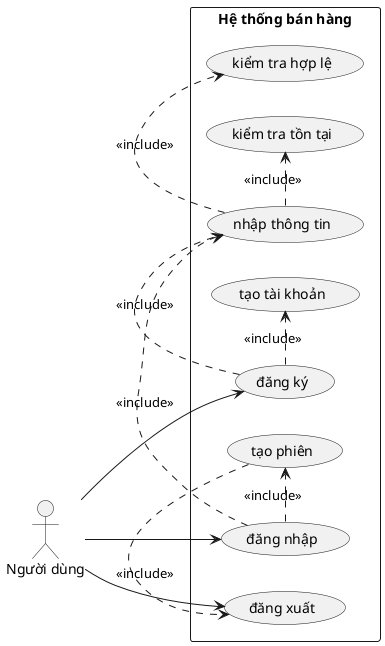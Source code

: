 @startuml
left to right direction

actor "Người dùng" as user

rectangle "Hệ thống bán hàng" {
  (đăng ký) as register
  (đăng nhập) as login
  (nhập thông tin) as input_info
  (kiểm tra hợp lệ) as validate
  (kiểm tra tồn tại) as check_exist
  (tạo tài khoản) as create_acc
  (tạo phiên) as create_session
  (đăng xuất) as logout
  
  user --> register
  user --> login
  user --> logout
  
  register .> input_info : <<include>>
  input_info .> validate : <<include>>
  input_info .> check_exist : <<include>>
  register .> create_acc : <<include>>
  login .> input_info : <<include>>
  login .> create_session : <<include>>
  create_session .> logout : <<include>>
}
@enduml

